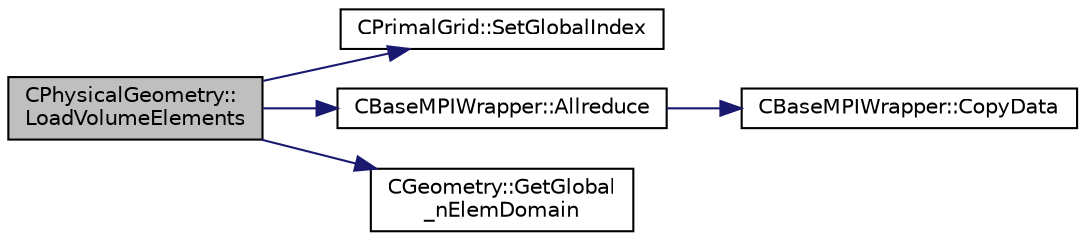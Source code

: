 digraph "CPhysicalGeometry::LoadVolumeElements"
{
  edge [fontname="Helvetica",fontsize="10",labelfontname="Helvetica",labelfontsize="10"];
  node [fontname="Helvetica",fontsize="10",shape=record];
  rankdir="LR";
  Node752 [label="CPhysicalGeometry::\lLoadVolumeElements",height=0.2,width=0.4,color="black", fillcolor="grey75", style="filled", fontcolor="black"];
  Node752 -> Node753 [color="midnightblue",fontsize="10",style="solid",fontname="Helvetica"];
  Node753 [label="CPrimalGrid::SetGlobalIndex",height=0.2,width=0.4,color="black", fillcolor="white", style="filled",URL="$class_c_primal_grid.html#aecfb4701d5097d6316d7fbac53ae3802",tooltip="Set the global index for an element in a parallel computation. "];
  Node752 -> Node754 [color="midnightblue",fontsize="10",style="solid",fontname="Helvetica"];
  Node754 [label="CBaseMPIWrapper::Allreduce",height=0.2,width=0.4,color="black", fillcolor="white", style="filled",URL="$class_c_base_m_p_i_wrapper.html#a637b6fd917a8ca91ce748ba88e0d66b6"];
  Node754 -> Node755 [color="midnightblue",fontsize="10",style="solid",fontname="Helvetica"];
  Node755 [label="CBaseMPIWrapper::CopyData",height=0.2,width=0.4,color="black", fillcolor="white", style="filled",URL="$class_c_base_m_p_i_wrapper.html#a4725cc1dd65b161b483e812a538a5e36"];
  Node752 -> Node756 [color="midnightblue",fontsize="10",style="solid",fontname="Helvetica"];
  Node756 [label="CGeometry::GetGlobal\l_nElemDomain",height=0.2,width=0.4,color="black", fillcolor="white", style="filled",URL="$class_c_geometry.html#a5147a23b78a0b45cfb25d76c17ed552d",tooltip="A virtual member. "];
}

